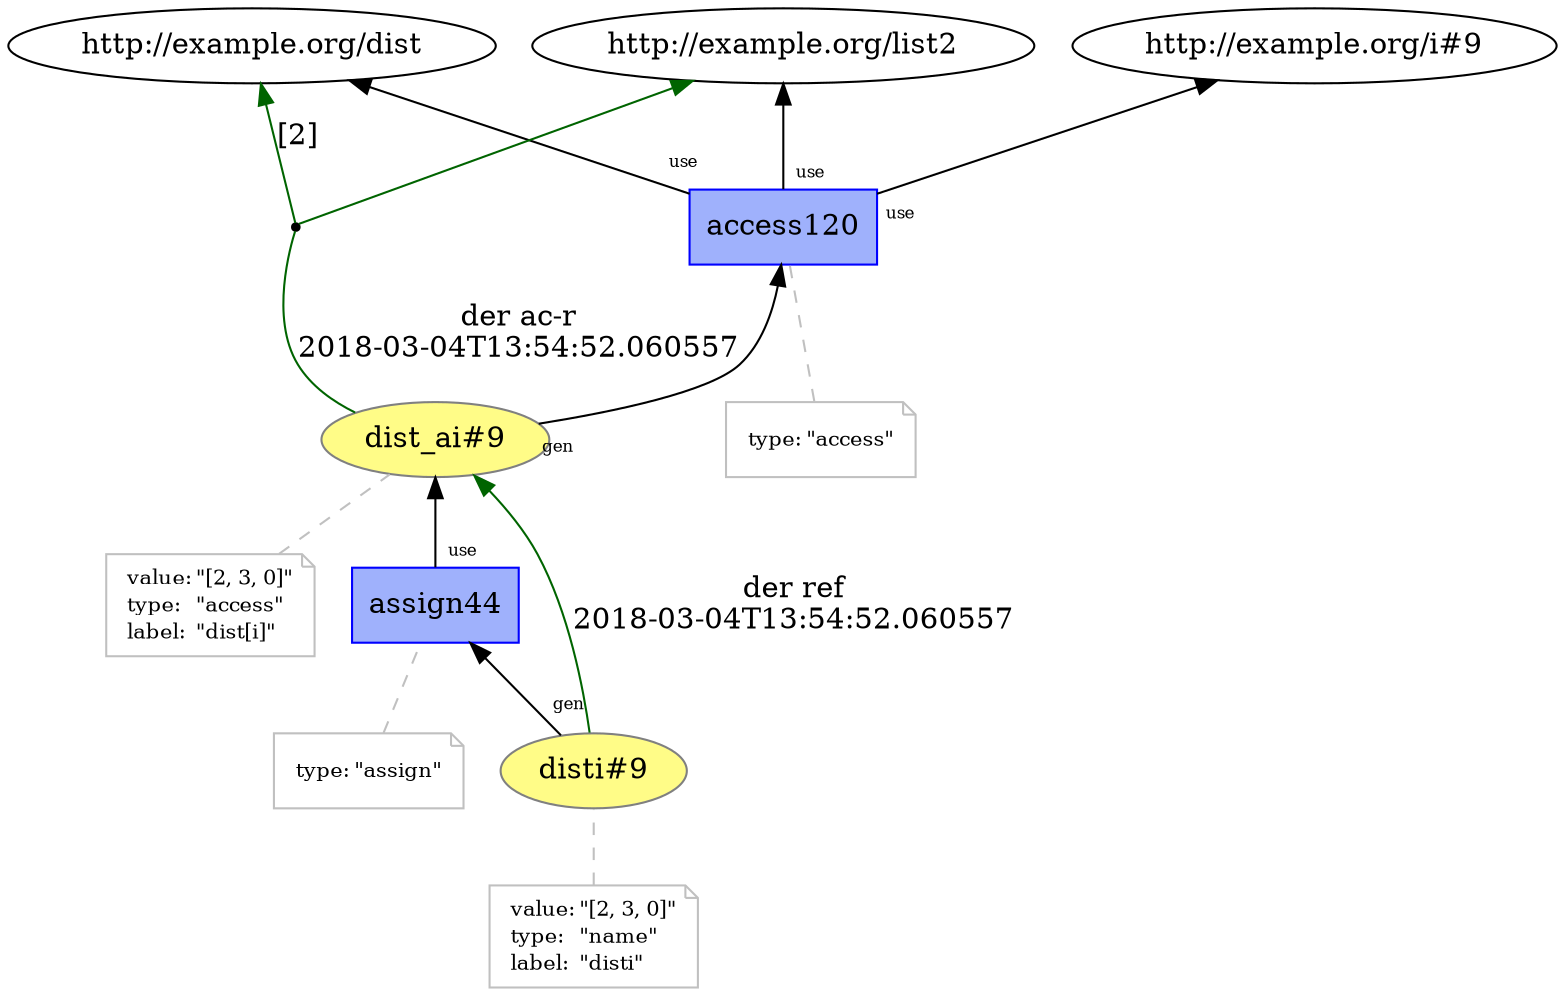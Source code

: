 digraph "PROV" { size="16,12"; rankdir="BT";
"http://example.org/dist_ai#9" [fillcolor="#FFFC87",color="#808080",style="filled",label="dist_ai#9",URL="http://example.org/dist_ai#9"]
"-attrs0" [color="gray",shape="note",fontsize="10",fontcolor="black",label=<<TABLE cellpadding="0" border="0">
	<TR>
	    <TD align="left">value:</TD>
	    <TD align="left">&quot;[2, 3, 0]&quot;</TD>
	</TR>
	<TR>
	    <TD align="left">type:</TD>
	    <TD align="left">&quot;access&quot;</TD>
	</TR>
	<TR>
	    <TD align="left">label:</TD>
	    <TD align="left">&quot;dist[i]&quot;</TD>
	</TR>
</TABLE>>]
"-attrs0" -> "http://example.org/dist_ai#9" [color="gray",style="dashed",arrowhead="none"]
"http://example.org/access120" [fillcolor="#9FB1FC",color="#0000FF",shape="polygon",sides="4",style="filled",label="access120",URL="http://example.org/access120"]
"-attrs1" [color="gray",shape="note",fontsize="10",fontcolor="black",label=<<TABLE cellpadding="0" border="0">
	<TR>
	    <TD align="left">type:</TD>
	    <TD align="left">&quot;access&quot;</TD>
	</TR>
</TABLE>>]
"-attrs1" -> "http://example.org/access120" [color="gray",style="dashed",arrowhead="none"]
"http://example.org/access120" -> "http://example.org/list2" [labelfontsize="8",labeldistance="1.5",labelangle="60.0",rotation="20",taillabel="use"]
"bn0" [shape="point",label=""]
"http://example.org/dist_ai#9" -> "bn0" [arrowhead="none",color="darkgreen",label="der ac-r
2018-03-04T13:54:52.060557"]
"bn0" -> "http://example.org/dist" [labelfontsize="8",labeldistance="1.5",color="darkgreen",labelangle="60.0",rotation="20",label="[2]"]
"bn0" -> "http://example.org/list2" [color="darkgreen"]
"http://example.org/dist_ai#9" -> "http://example.org/access120" [labelfontsize="8",labeldistance="1.5",labelangle="60.0",rotation="20",taillabel="gen"]
"http://example.org/access120" -> "http://example.org/dist" [labelfontsize="8",labeldistance="1.5",labelangle="60.0",rotation="20",taillabel="use"]
"http://example.org/access120" -> "http://example.org/i#9" [labelfontsize="8",labeldistance="1.5",labelangle="60.0",rotation="20",taillabel="use"]
"http://example.org/disti#9" [fillcolor="#FFFC87",color="#808080",style="filled",label="disti#9",URL="http://example.org/disti#9"]
"-attrs2" [color="gray",shape="note",fontsize="10",fontcolor="black",label=<<TABLE cellpadding="0" border="0">
	<TR>
	    <TD align="left">value:</TD>
	    <TD align="left">&quot;[2, 3, 0]&quot;</TD>
	</TR>
	<TR>
	    <TD align="left">type:</TD>
	    <TD align="left">&quot;name&quot;</TD>
	</TR>
	<TR>
	    <TD align="left">label:</TD>
	    <TD align="left">&quot;disti&quot;</TD>
	</TR>
</TABLE>>]
"-attrs2" -> "http://example.org/disti#9" [color="gray",style="dashed",arrowhead="none"]
"http://example.org/assign44" [fillcolor="#9FB1FC",color="#0000FF",shape="polygon",sides="4",style="filled",label="assign44",URL="http://example.org/assign44"]
"-attrs3" [color="gray",shape="note",fontsize="10",fontcolor="black",label=<<TABLE cellpadding="0" border="0">
	<TR>
	    <TD align="left">type:</TD>
	    <TD align="left">&quot;assign&quot;</TD>
	</TR>
</TABLE>>]
"-attrs3" -> "http://example.org/assign44" [color="gray",style="dashed",arrowhead="none"]
"http://example.org/assign44" -> "http://example.org/dist_ai#9" [labelfontsize="8",labeldistance="1.5",labelangle="60.0",rotation="20",taillabel="use"]
"http://example.org/disti#9" -> "http://example.org/dist_ai#9" [labelfontsize="8",labeldistance="1.5",color="darkgreen",labelangle="60.0",rotation="20",label="der ref
2018-03-04T13:54:52.060557"]
"http://example.org/disti#9" -> "http://example.org/assign44" [labelfontsize="8",labeldistance="1.5",labelangle="60.0",rotation="20",taillabel="gen"]
}
